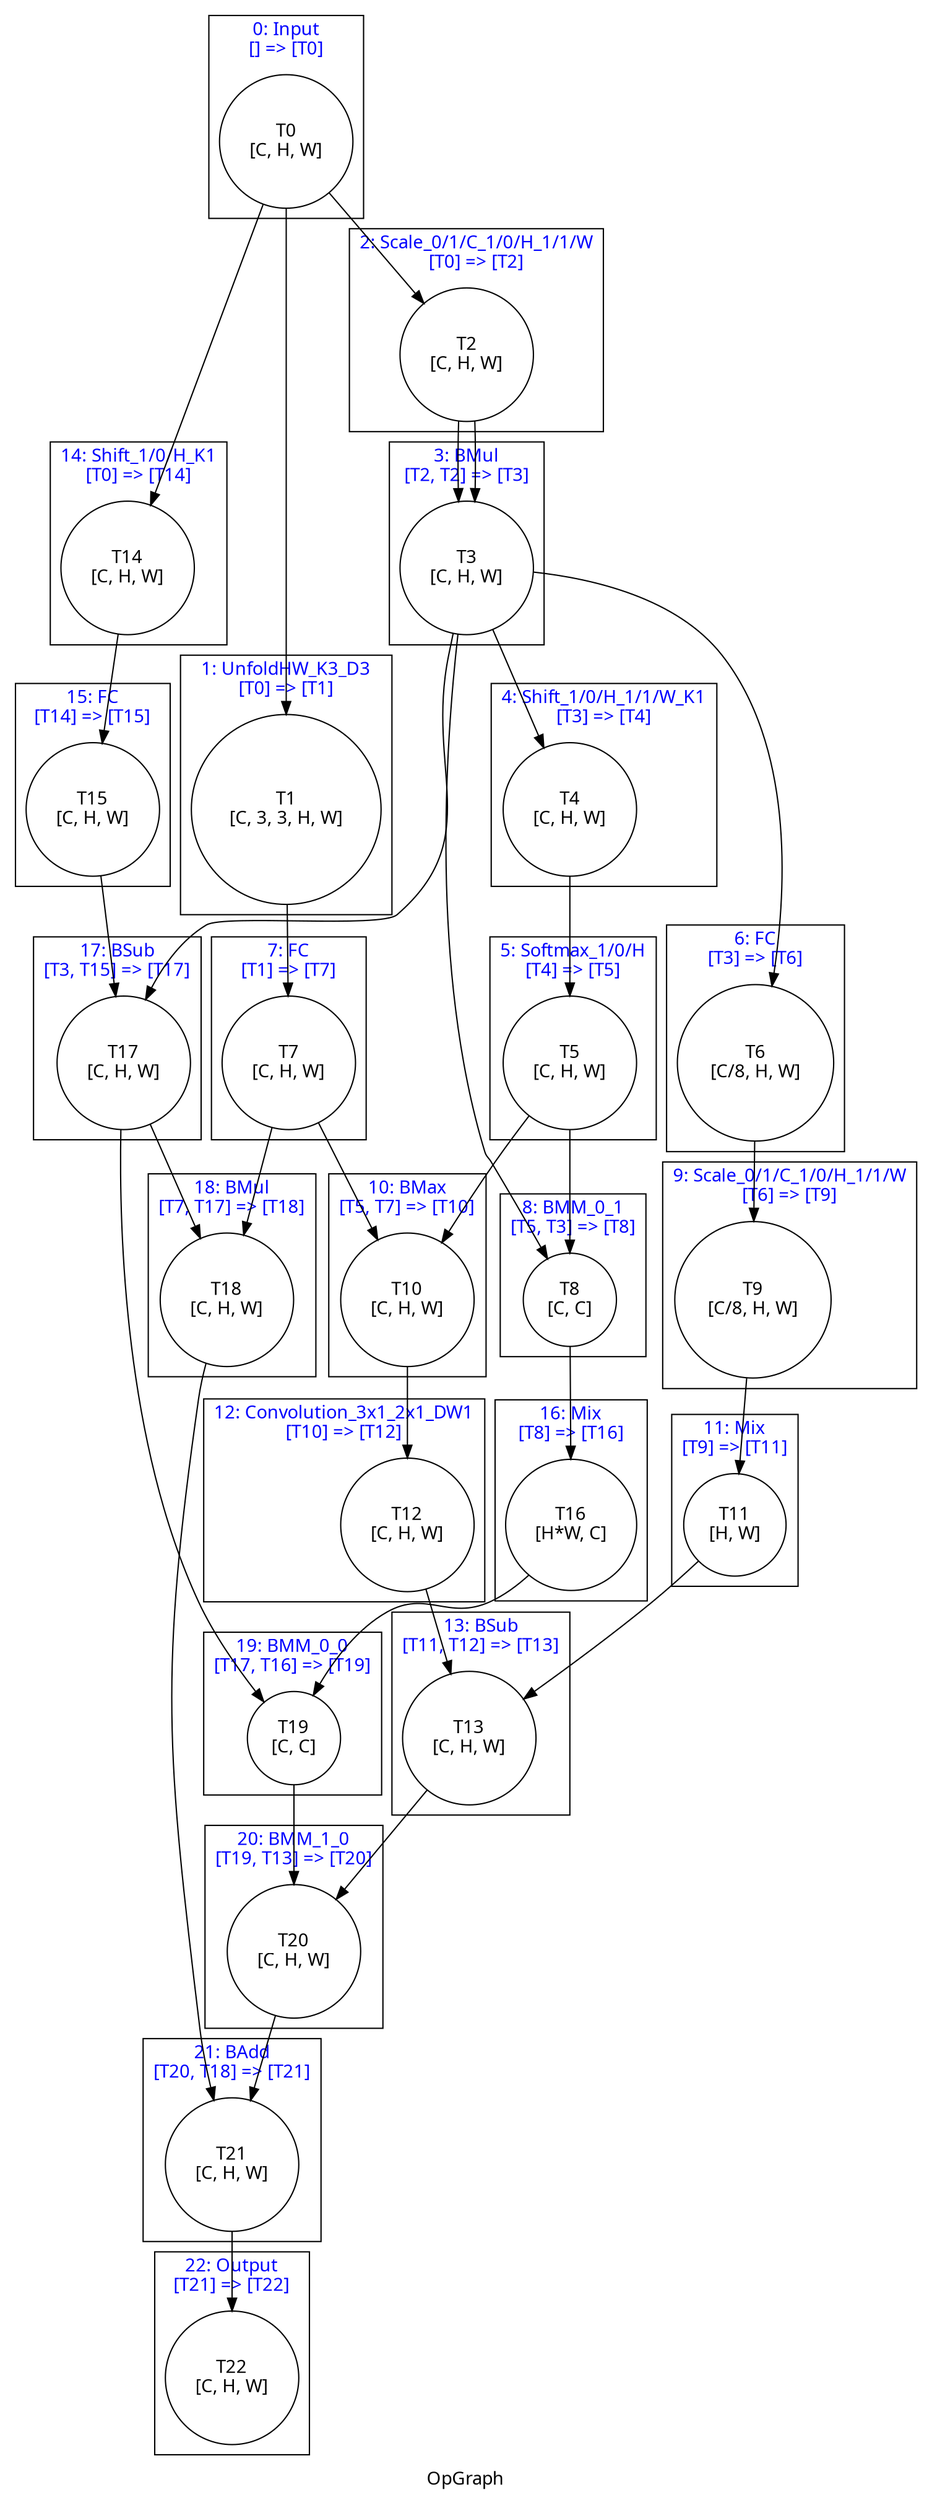 digraph OpGraph {
    label = "OpGraph"
    fontname = "Graphik";
    subgraph tensors {
        node [shape = circle, color = black, fontname = "Graphik"]
        t_0; t_1; t_2; t_3; t_4; t_5; t_6; t_7; t_8; t_9; t_10; t_11; t_12; t_13; t_14; t_15; t_16; t_17; t_18; t_19; t_20; t_21; t_22; 
    }
    subgraph cluster_0 {
        fontcolor = blue;
        label = "0: Input\n[] => [T0]";
        t_0 [label = "T0\n[C, H, W]"];
    }
    subgraph cluster_1 {
        fontcolor = blue;
        label = "1: UnfoldHW_K3_D3\n[T0] => [T1]";
        t_1 [label = "T1\n[C, 3, 3, H, W]"];
    }
    subgraph cluster_2 {
        fontcolor = blue;
        label = "2: Scale_0/1/C_1/0/H_1/1/W\n[T0] => [T2]";
        t_2 [label = "T2\n[C, H, W]"];
    }
    subgraph cluster_3 {
        fontcolor = blue;
        label = "3: BMul\n[T2, T2] => [T3]";
        t_3 [label = "T3\n[C, H, W]"];
    }
    subgraph cluster_4 {
        fontcolor = blue;
        label = "4: Shift_1/0/H_1/1/W_K1\n[T3] => [T4]";
        t_4 [label = "T4\n[C, H, W]"];
    }
    subgraph cluster_5 {
        fontcolor = blue;
        label = "5: Softmax_1/0/H\n[T4] => [T5]";
        t_5 [label = "T5\n[C, H, W]"];
    }
    subgraph cluster_6 {
        fontcolor = blue;
        label = "6: FC\n[T3] => [T6]";
        t_6 [label = "T6\n[C/8, H, W]"];
    }
    subgraph cluster_7 {
        fontcolor = blue;
        label = "7: FC\n[T1] => [T7]";
        t_7 [label = "T7\n[C, H, W]"];
    }
    subgraph cluster_8 {
        fontcolor = blue;
        label = "8: BMM_0_1\n[T5, T3] => [T8]";
        t_8 [label = "T8\n[C, C]"];
    }
    subgraph cluster_9 {
        fontcolor = blue;
        label = "9: Scale_0/1/C_1/0/H_1/1/W\n[T6] => [T9]";
        t_9 [label = "T9\n[C/8, H, W]"];
    }
    subgraph cluster_10 {
        fontcolor = blue;
        label = "10: BMax\n[T5, T7] => [T10]";
        t_10 [label = "T10\n[C, H, W]"];
    }
    subgraph cluster_11 {
        fontcolor = blue;
        label = "11: Mix\n[T9] => [T11]";
        t_11 [label = "T11\n[H, W]"];
    }
    subgraph cluster_12 {
        fontcolor = blue;
        label = "12: Convolution_3x1_2x1_DW1\n[T10] => [T12]";
        t_12 [label = "T12\n[C, H, W]"];
    }
    subgraph cluster_13 {
        fontcolor = blue;
        label = "13: BSub\n[T11, T12] => [T13]";
        t_13 [label = "T13\n[C, H, W]"];
    }
    subgraph cluster_14 {
        fontcolor = blue;
        label = "14: Shift_1/0/H_K1\n[T0] => [T14]";
        t_14 [label = "T14\n[C, H, W]"];
    }
    subgraph cluster_15 {
        fontcolor = blue;
        label = "15: FC\n[T14] => [T15]";
        t_15 [label = "T15\n[C, H, W]"];
    }
    subgraph cluster_16 {
        fontcolor = blue;
        label = "16: Mix\n[T8] => [T16]";
        t_16 [label = "T16\n[H*W, C]"];
    }
    subgraph cluster_17 {
        fontcolor = blue;
        label = "17: BSub\n[T3, T15] => [T17]";
        t_17 [label = "T17\n[C, H, W]"];
    }
    subgraph cluster_18 {
        fontcolor = blue;
        label = "18: BMul\n[T7, T17] => [T18]";
        t_18 [label = "T18\n[C, H, W]"];
    }
    subgraph cluster_19 {
        fontcolor = blue;
        label = "19: BMM_0_0\n[T17, T16] => [T19]";
        t_19 [label = "T19\n[C, C]"];
    }
    subgraph cluster_20 {
        fontcolor = blue;
        label = "20: BMM_1_0\n[T19, T13] => [T20]";
        t_20 [label = "T20\n[C, H, W]"];
    }
    subgraph cluster_21 {
        fontcolor = blue;
        label = "21: BAdd\n[T20, T18] => [T21]";
        t_21 [label = "T21\n[C, H, W]"];
    }
    subgraph cluster_22 {
        fontcolor = blue;
        label = "22: Output\n[T21] => [T22]";
        t_22 [label = "T22\n[C, H, W]"];
    }
    t_0 -> t_1;
    t_0 -> t_2;
    t_0 -> t_14;
    t_1 -> t_7;
    t_2 -> t_3;
    t_2 -> t_3;
    t_3 -> t_4;
    t_3 -> t_6;
    t_3 -> t_8;
    t_3 -> t_17;
    t_4 -> t_5;
    t_5 -> t_8;
    t_5 -> t_10;
    t_6 -> t_9;
    t_7 -> t_10;
    t_7 -> t_18;
    t_8 -> t_16;
    t_9 -> t_11;
    t_10 -> t_12;
    t_11 -> t_13;
    t_12 -> t_13;
    t_13 -> t_20;
    t_14 -> t_15;
    t_15 -> t_17;
    t_16 -> t_19;
    t_17 -> t_18;
    t_17 -> t_19;
    t_18 -> t_21;
    t_19 -> t_20;
    t_20 -> t_21;
    t_21 -> t_22;
}

